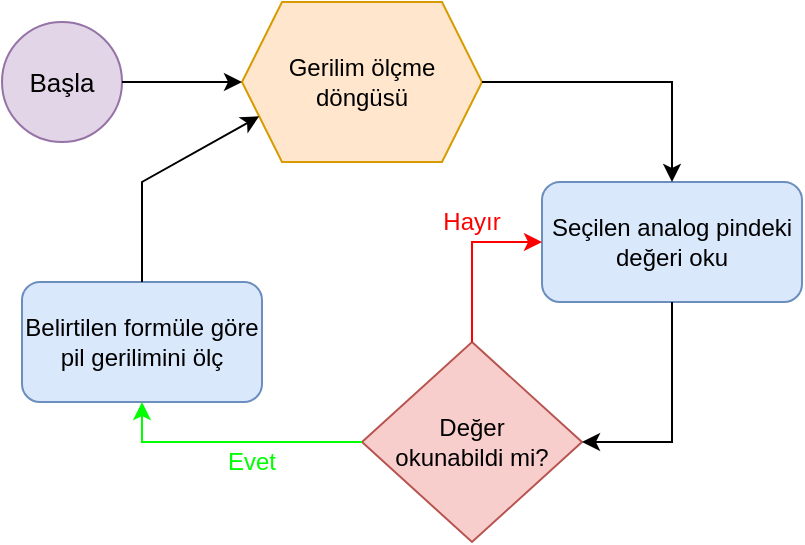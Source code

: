 <mxfile version="14.5.10" type="github">
  <diagram id="BjNAo6o_9s94zUF2Akcn" name="Page-1">
    <mxGraphModel dx="998" dy="548" grid="1" gridSize="10" guides="1" tooltips="1" connect="1" arrows="1" fold="1" page="1" pageScale="1" pageWidth="827" pageHeight="1169" math="0" shadow="0">
      <root>
        <mxCell id="0" />
        <mxCell id="1" parent="0" />
        <mxCell id="-pQPspQUxaOjKpGUB5-C-1" value="&lt;font style=&quot;font-size: 13px&quot;&gt;Başla&lt;/font&gt;" style="ellipse;whiteSpace=wrap;html=1;aspect=fixed;fillColor=#e1d5e7;strokeColor=#9673a6;" vertex="1" parent="1">
          <mxGeometry x="60" y="130" width="60" height="60" as="geometry" />
        </mxCell>
        <mxCell id="-pQPspQUxaOjKpGUB5-C-2" value="Seçilen analog pindeki değeri oku" style="rounded=1;whiteSpace=wrap;html=1;fillColor=#dae8fc;strokeColor=#6c8ebf;" vertex="1" parent="1">
          <mxGeometry x="330" y="210" width="130" height="60" as="geometry" />
        </mxCell>
        <mxCell id="-pQPspQUxaOjKpGUB5-C-4" value="Gerilim ölçme döngüsü" style="shape=hexagon;perimeter=hexagonPerimeter2;whiteSpace=wrap;html=1;fixedSize=1;fillColor=#ffe6cc;strokeColor=#d79b00;" vertex="1" parent="1">
          <mxGeometry x="180" y="120" width="120" height="80" as="geometry" />
        </mxCell>
        <mxCell id="-pQPspQUxaOjKpGUB5-C-5" value="Değer&lt;br&gt;okunabildi mi?" style="rhombus;whiteSpace=wrap;html=1;fillColor=#f8cecc;strokeColor=#b85450;" vertex="1" parent="1">
          <mxGeometry x="240" y="290" width="110" height="100" as="geometry" />
        </mxCell>
        <mxCell id="-pQPspQUxaOjKpGUB5-C-6" value="Belirtilen formüle göre pil gerilimini ölç" style="rounded=1;whiteSpace=wrap;html=1;fillColor=#dae8fc;strokeColor=#6c8ebf;" vertex="1" parent="1">
          <mxGeometry x="70" y="260" width="120" height="60" as="geometry" />
        </mxCell>
        <mxCell id="-pQPspQUxaOjKpGUB5-C-7" value="" style="endArrow=classic;html=1;exitX=1;exitY=0.5;exitDx=0;exitDy=0;entryX=0;entryY=0.5;entryDx=0;entryDy=0;" edge="1" parent="1" source="-pQPspQUxaOjKpGUB5-C-1" target="-pQPspQUxaOjKpGUB5-C-4">
          <mxGeometry width="50" height="50" relative="1" as="geometry">
            <mxPoint x="390" y="280" as="sourcePoint" />
            <mxPoint x="440" y="230" as="targetPoint" />
          </mxGeometry>
        </mxCell>
        <mxCell id="-pQPspQUxaOjKpGUB5-C-8" value="" style="endArrow=classic;html=1;exitX=1;exitY=0.5;exitDx=0;exitDy=0;entryX=0.5;entryY=0;entryDx=0;entryDy=0;rounded=0;" edge="1" parent="1" source="-pQPspQUxaOjKpGUB5-C-4" target="-pQPspQUxaOjKpGUB5-C-2">
          <mxGeometry width="50" height="50" relative="1" as="geometry">
            <mxPoint x="390" y="280" as="sourcePoint" />
            <mxPoint x="440" y="230" as="targetPoint" />
            <Array as="points">
              <mxPoint x="395" y="160" />
            </Array>
          </mxGeometry>
        </mxCell>
        <mxCell id="-pQPspQUxaOjKpGUB5-C-9" value="" style="endArrow=classic;html=1;exitX=0.5;exitY=1;exitDx=0;exitDy=0;entryX=1;entryY=0.5;entryDx=0;entryDy=0;rounded=0;" edge="1" parent="1" source="-pQPspQUxaOjKpGUB5-C-2" target="-pQPspQUxaOjKpGUB5-C-5">
          <mxGeometry width="50" height="50" relative="1" as="geometry">
            <mxPoint x="390" y="280" as="sourcePoint" />
            <mxPoint x="440" y="230" as="targetPoint" />
            <Array as="points">
              <mxPoint x="395" y="340" />
            </Array>
          </mxGeometry>
        </mxCell>
        <mxCell id="-pQPspQUxaOjKpGUB5-C-10" value="" style="endArrow=classic;html=1;exitX=0.5;exitY=0;exitDx=0;exitDy=0;entryX=0;entryY=0.5;entryDx=0;entryDy=0;rounded=0;strokeColor=#FF0000;" edge="1" parent="1" source="-pQPspQUxaOjKpGUB5-C-5" target="-pQPspQUxaOjKpGUB5-C-2">
          <mxGeometry width="50" height="50" relative="1" as="geometry">
            <mxPoint x="390" y="280" as="sourcePoint" />
            <mxPoint x="440" y="230" as="targetPoint" />
            <Array as="points">
              <mxPoint x="295" y="240" />
            </Array>
          </mxGeometry>
        </mxCell>
        <mxCell id="-pQPspQUxaOjKpGUB5-C-11" value="&lt;font color=&quot;#ff0000&quot;&gt;Hayır&lt;/font&gt;" style="text;html=1;strokeColor=none;fillColor=none;align=center;verticalAlign=middle;whiteSpace=wrap;rounded=0;" vertex="1" parent="1">
          <mxGeometry x="275" y="220" width="40" height="20" as="geometry" />
        </mxCell>
        <mxCell id="-pQPspQUxaOjKpGUB5-C-13" value="" style="endArrow=classic;html=1;exitX=0;exitY=0.5;exitDx=0;exitDy=0;entryX=0.5;entryY=1;entryDx=0;entryDy=0;rounded=0;strokeColor=#00FF00;" edge="1" parent="1" source="-pQPspQUxaOjKpGUB5-C-5" target="-pQPspQUxaOjKpGUB5-C-6">
          <mxGeometry width="50" height="50" relative="1" as="geometry">
            <mxPoint x="390" y="280" as="sourcePoint" />
            <mxPoint x="440" y="230" as="targetPoint" />
            <Array as="points">
              <mxPoint x="130" y="340" />
            </Array>
          </mxGeometry>
        </mxCell>
        <mxCell id="-pQPspQUxaOjKpGUB5-C-14" value="&lt;font color=&quot;#00ff00&quot;&gt;Evet&lt;/font&gt;" style="text;html=1;strokeColor=none;fillColor=none;align=center;verticalAlign=middle;whiteSpace=wrap;rounded=0;" vertex="1" parent="1">
          <mxGeometry x="160" y="340" width="50" height="20" as="geometry" />
        </mxCell>
        <mxCell id="-pQPspQUxaOjKpGUB5-C-15" value="" style="endArrow=classic;html=1;exitX=0.5;exitY=0;exitDx=0;exitDy=0;entryX=0;entryY=0.75;entryDx=0;entryDy=0;rounded=0;" edge="1" parent="1" source="-pQPspQUxaOjKpGUB5-C-6" target="-pQPspQUxaOjKpGUB5-C-4">
          <mxGeometry width="50" height="50" relative="1" as="geometry">
            <mxPoint x="390" y="280" as="sourcePoint" />
            <mxPoint x="440" y="230" as="targetPoint" />
            <Array as="points">
              <mxPoint x="130" y="210" />
            </Array>
          </mxGeometry>
        </mxCell>
      </root>
    </mxGraphModel>
  </diagram>
</mxfile>
